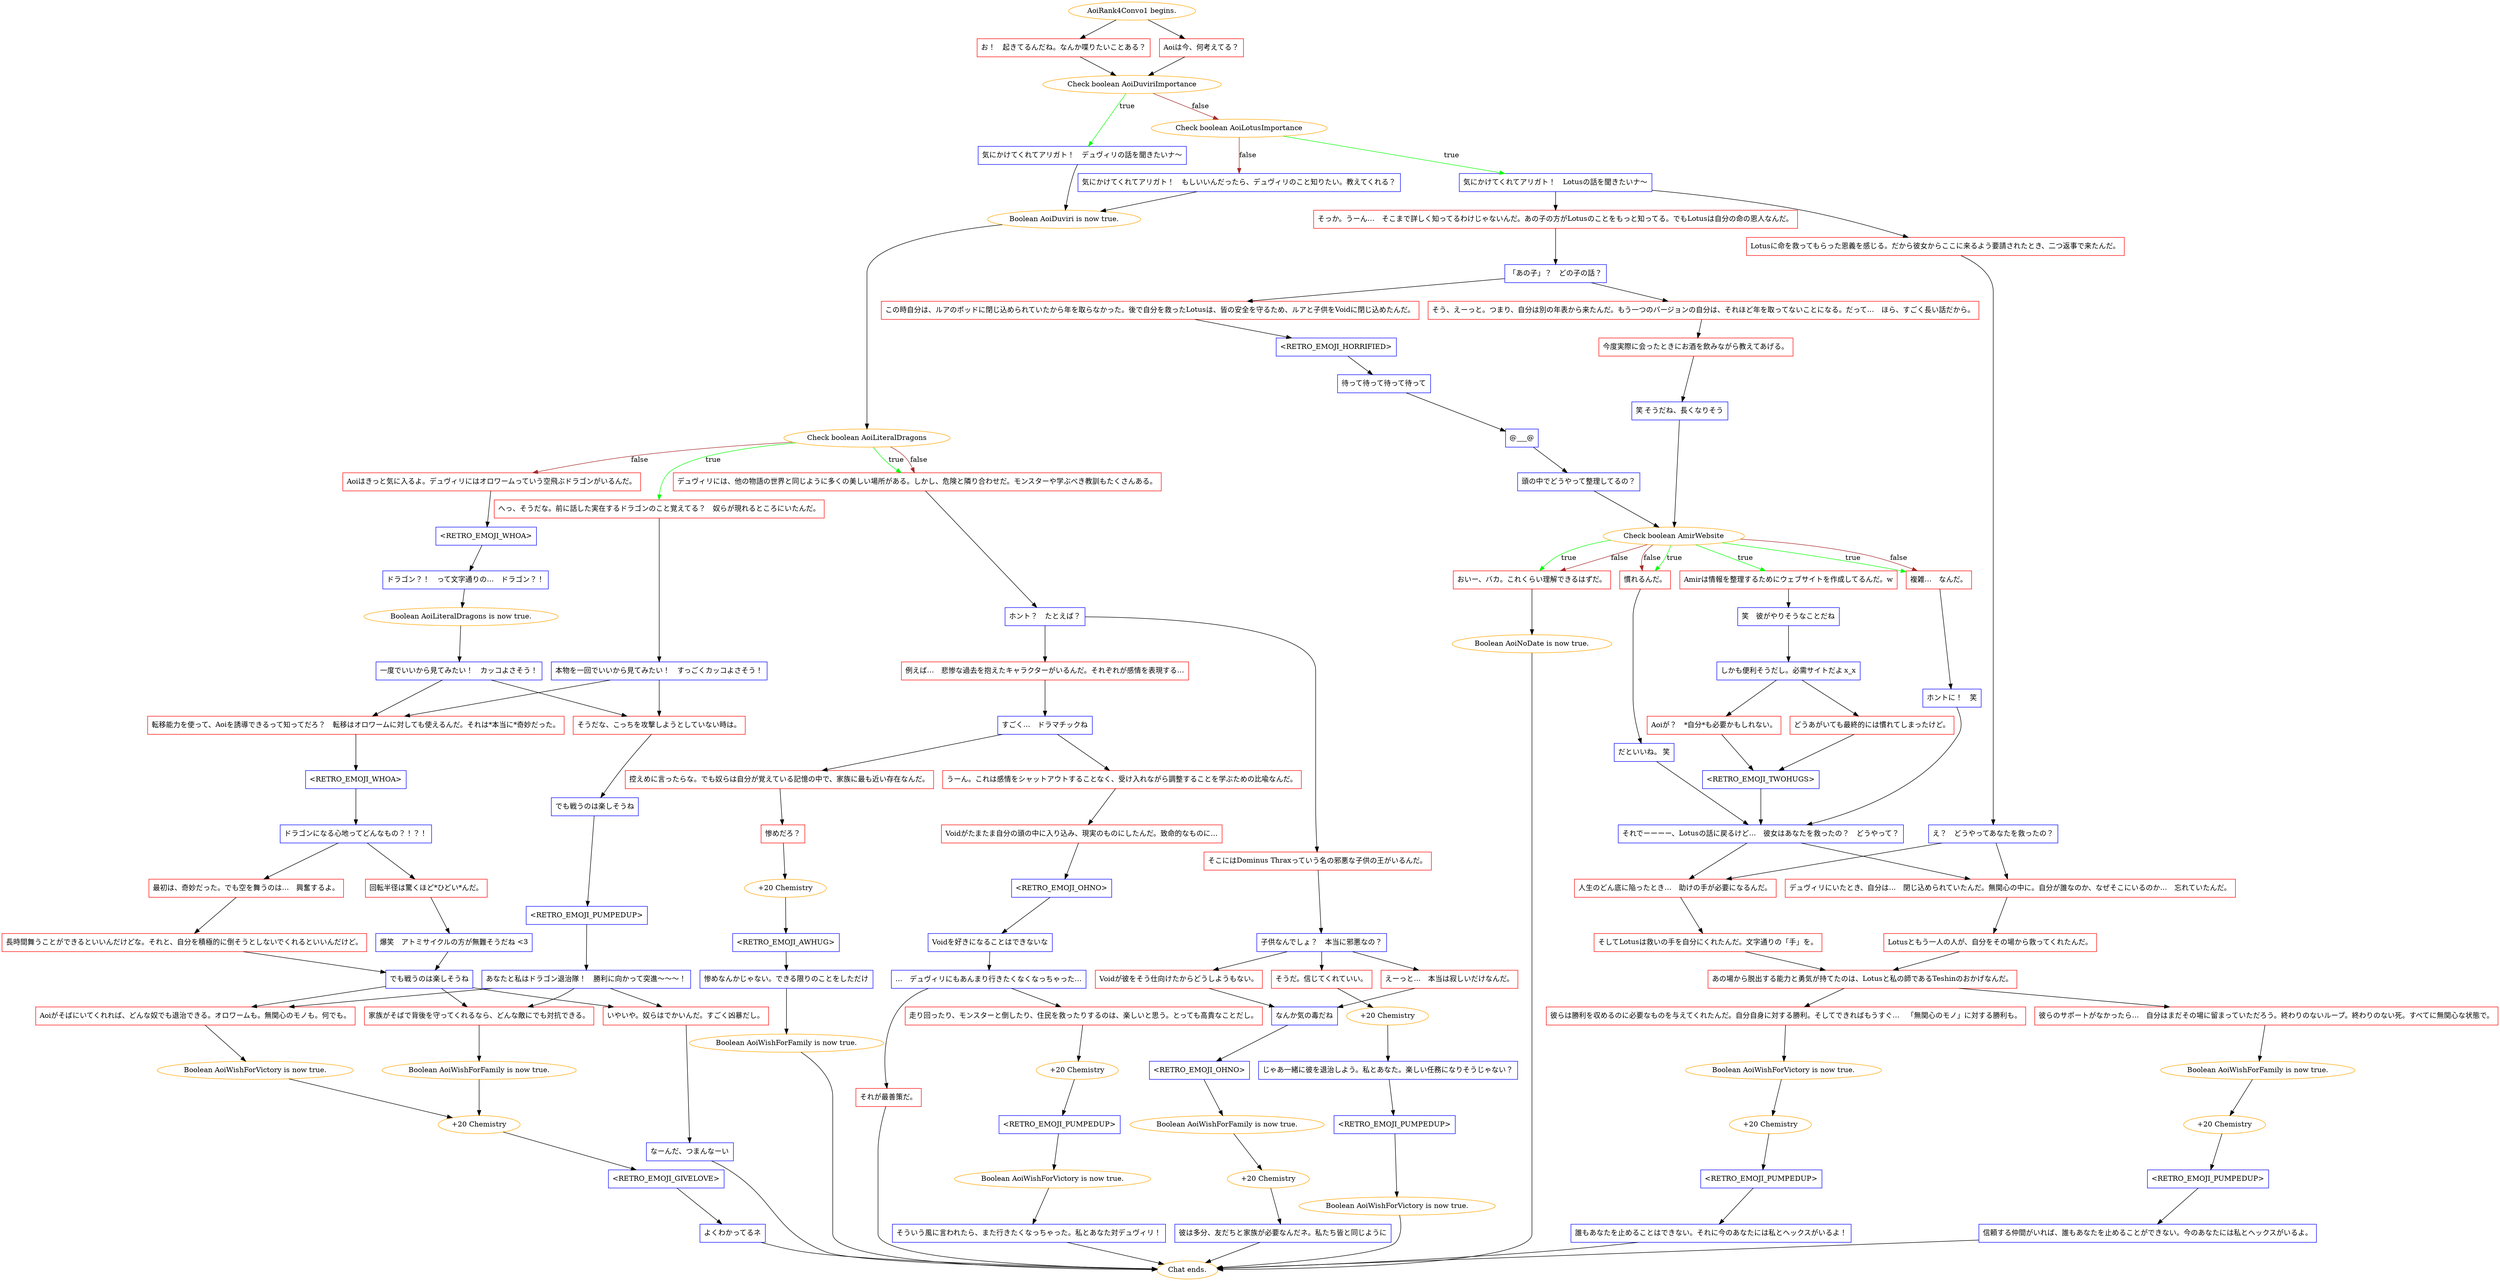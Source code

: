 digraph {
	"AoiRank4Convo1 begins." [color=orange];
		"AoiRank4Convo1 begins." -> j374577114;
		"AoiRank4Convo1 begins." -> j1908564248;
	j374577114 [label="お！　起きてるんだね。なんか喋りたいことある？",shape=box,color=red];
		j374577114 -> j1809401539;
	j1908564248 [label="Aoiは今、何考えてる？",shape=box,color=red];
		j1908564248 -> j1809401539;
	j1809401539 [label="Check boolean AoiDuviriImportance",color=orange];
		j1809401539 -> j1035356060 [label=true,color=green];
		j1809401539 -> j154481637 [label=false,color=brown];
	j1035356060 [label="気にかけてくれてアリガト！　デュヴィリの話を聞きたいナ～",shape=box,color=blue];
		j1035356060 -> j2368671069;
	j154481637 [label="Check boolean AoiLotusImportance",color=orange];
		j154481637 -> j2155140605 [label=true,color=green];
		j154481637 -> j759487663 [label=false,color=brown];
	j2368671069 [label="Boolean AoiDuviri is now true.",color=orange];
		j2368671069 -> j3275037065;
	j2155140605 [label="気にかけてくれてアリガト！　Lotusの話を聞きたいナ～",shape=box,color=blue];
		j2155140605 -> j3158186689;
		j2155140605 -> j480037152;
	j759487663 [label="気にかけてくれてアリガト！　もしいいんだったら、デュヴィリのこと知りたい。教えてくれる？",shape=box,color=blue];
		j759487663 -> j2368671069;
	j3275037065 [label="Check boolean AoiLiteralDragons",color=orange];
		j3275037065 -> j1036485921 [label=true,color=green];
		j3275037065 -> j1465813100 [label=true,color=green];
		j3275037065 -> j3844468298 [label=false,color=brown];
		j3275037065 -> j1465813100 [label=false,color=brown];
	j3158186689 [label="そっか。うーん…　そこまで詳しく知ってるわけじゃないんだ。あの子の方がLotusのことをもっと知ってる。でもLotusは自分の命の恩人なんだ。",shape=box,color=red];
		j3158186689 -> j3755639483;
	j480037152 [label="Lotusに命を救ってもらった恩義を感じる。だから彼女からここに来るよう要請されたとき、二つ返事で来たんだ。",shape=box,color=red];
		j480037152 -> j660087451;
	j1036485921 [label="へっ、そうだな。前に話した実在するドラゴンのこと覚えてる？　奴らが現れるところにいたんだ。",shape=box,color=red];
		j1036485921 -> j1647132540;
	j1465813100 [label="デュヴィリには、他の物語の世界と同じように多くの美しい場所がある。しかし、危険と隣り合わせだ。モンスターや学ぶべき教訓もたくさんある。",shape=box,color=red];
		j1465813100 -> j1028782881;
	j3844468298 [label="Aoiはきっと気に入るよ。デュヴィリにはオロワームっていう空飛ぶドラゴンがいるんだ。",shape=box,color=red];
		j3844468298 -> j2221076613;
	j3755639483 [label="「あの子」？　どの子の話？",shape=box,color=blue];
		j3755639483 -> j2944153197;
		j3755639483 -> j3855805513;
	j660087451 [label="え？　どうやってあなたを救ったの？",shape=box,color=blue];
		j660087451 -> j2387388524;
		j660087451 -> j506262412;
	j1647132540 [label="本物を一回でいいから見てみたい！　すっごくカッコよさそう！",shape=box,color=blue];
		j1647132540 -> j3344705586;
		j1647132540 -> j2924837027;
	j1028782881 [label="ホント？　たとえば？",shape=box,color=blue];
		j1028782881 -> j2752352202;
		j1028782881 -> j1136511250;
	j2221076613 [label="<RETRO_EMOJI_WHOA>",shape=box,color=blue];
		j2221076613 -> j1642305573;
	j2944153197 [label="この時自分は、ルアのポッドに閉じ込められていたから年を取らなかった。後で自分を救ったLotusは、皆の安全を守るため、ルアと子供をVoidに閉じ込めたんだ。",shape=box,color=red];
		j2944153197 -> j2336431652;
	j3855805513 [label="そう、えーっと。つまり、自分は別の年表から来たんだ。もう一つのバージョンの自分は、それほど年を取ってないことになる。だって…　ほら、すごく長い話だから。",shape=box,color=red];
		j3855805513 -> j2587219947;
	j2387388524 [label="デュヴィリにいたとき、自分は…　閉じ込められていたんだ。無関心の中に。自分が誰なのか、なぜそこにいるのか…　忘れていたんだ。",shape=box,color=red];
		j2387388524 -> j1153334907;
	j506262412 [label="人生のどん底に陥ったとき…　助けの手が必要になるんだ。",shape=box,color=red];
		j506262412 -> j303124749;
	j3344705586 [label="転移能力を使って、Aoiを誘導できるって知ってだろ？　転移はオロワームに対しても使えるんだ。それは*本当に*奇妙だった。",shape=box,color=red];
		j3344705586 -> j2212474638;
	j2924837027 [label="そうだな、こっちを攻撃しようとしていない時は。",shape=box,color=red];
		j2924837027 -> j2938949500;
	j2752352202 [label="そこにはDominus Thraxっていう名の邪悪な子供の王がいるんだ。",shape=box,color=red];
		j2752352202 -> j2684749910;
	j1136511250 [label="例えば…　悲惨な過去を抱えたキャラクターがいるんだ。それぞれが感情を表現する…",shape=box,color=red];
		j1136511250 -> j4288909682;
	j1642305573 [label="ドラゴン？！　って文字通りの…　ドラゴン？！",shape=box,color=blue];
		j1642305573 -> j3727814832;
	j2336431652 [label="<RETRO_EMOJI_HORRIFIED>",shape=box,color=blue];
		j2336431652 -> j1575903440;
	j2587219947 [label="今度実際に会ったときにお酒を飲みながら教えてあげる。",shape=box,color=red];
		j2587219947 -> j1104253913;
	j1153334907 [label="Lotusともう一人の人が、自分をその場から救ってくれたんだ。",shape=box,color=red];
		j1153334907 -> j3214690490;
	j303124749 [label="そしてLotusは救いの手を自分にくれたんだ。文字通りの「手」を。",shape=box,color=red];
		j303124749 -> j3214690490;
	j2212474638 [label="<RETRO_EMOJI_WHOA>",shape=box,color=blue];
		j2212474638 -> j2184679720;
	j2938949500 [label="でも戦うのは楽しそうね",shape=box,color=blue];
		j2938949500 -> j347324395;
	j2684749910 [label="子供なんでしょ？　本当に邪悪なの？",shape=box,color=blue];
		j2684749910 -> j214696358;
		j2684749910 -> j3422366208;
		j2684749910 -> j2174534192;
	j4288909682 [label="すごく…　ドラマチックね",shape=box,color=blue];
		j4288909682 -> j548090640;
		j4288909682 -> j1684529289;
	j3727814832 [label="Boolean AoiLiteralDragons is now true.",color=orange];
		j3727814832 -> j3843542385;
	j1575903440 [label="待って待って待って待って",shape=box,color=blue];
		j1575903440 -> j3374278769;
	j1104253913 [label="笑 そうだね、長くなりそう",shape=box,color=blue];
		j1104253913 -> j3403710368;
	j3214690490 [label="あの場から脱出する能力と勇気が持てたのは、Lotusと私の師であるTeshinのおかげなんだ。",shape=box,color=red];
		j3214690490 -> j3027697993;
		j3214690490 -> j2673229027;
	j2184679720 [label="ドラゴンになる心地ってどんなもの？！？！",shape=box,color=blue];
		j2184679720 -> j3166938642;
		j2184679720 -> j4140005429;
	j347324395 [label="<RETRO_EMOJI_PUMPEDUP>",shape=box,color=blue];
		j347324395 -> j3851282302;
	j214696358 [label="そうだ。信じてくれていい。",shape=box,color=red];
		j214696358 -> j2854117229;
	j3422366208 [label="えーっと…　本当は寂しいだけなんだ。",shape=box,color=red];
		j3422366208 -> j3906598104;
	j2174534192 [label="Voidが彼をそう仕向けたからどうしようもない。",shape=box,color=red];
		j2174534192 -> j3906598104;
	j548090640 [label="控えめに言ったらな。でも奴らは自分が覚えている記憶の中で、家族に最も近い存在なんだ。",shape=box,color=red];
		j548090640 -> j4256632500;
	j1684529289 [label="うーん。これは感情をシャットアウトすることなく、受け入れながら調整することを学ぶための比喩なんだ。",shape=box,color=red];
		j1684529289 -> j2921263108;
	j3843542385 [label="一度でいいから見てみたい！　カッコよさそう！",shape=box,color=blue];
		j3843542385 -> j3344705586;
		j3843542385 -> j2924837027;
	j3374278769 [label="@___@",shape=box,color=blue];
		j3374278769 -> j463741097;
	j3403710368 [label="Check boolean AmirWebsite",color=orange];
		j3403710368 -> j907703168 [label=true,color=green];
		j3403710368 -> j1818169735 [label=true,color=green];
		j3403710368 -> j1658003759 [label=true,color=green];
		j3403710368 -> j467222652 [label=true,color=green];
		j3403710368 -> j1818169735 [label=false,color=brown];
		j3403710368 -> j1658003759 [label=false,color=brown];
		j3403710368 -> j467222652 [label=false,color=brown];
	j3027697993 [label="彼らのサポートがなかったら…　自分はまだその場に留まっていただろう。終わりのないループ。終わりのない死。すべてに無関心な状態で。",shape=box,color=red];
		j3027697993 -> j233063083;
	j2673229027 [label="彼らは勝利を収めるのに必要なものを与えてくれたんだ。自分自身に対する勝利。そしてできればもうすぐ…　「無関心のモノ」に対する勝利も。",shape=box,color=red];
		j2673229027 -> j1978069107;
	j3166938642 [label="回転半径は驚くほど*ひどい*んだ。",shape=box,color=red];
		j3166938642 -> j932551296;
	j4140005429 [label="最初は、奇妙だった。でも空を舞うのは…　興奮するよ。",shape=box,color=red];
		j4140005429 -> j2485068028;
	j3851282302 [label="あなたと私はドラゴン退治隊！　勝利に向かって突進～～～！",shape=box,color=blue];
		j3851282302 -> j1633712766;
		j3851282302 -> j2126780837;
		j3851282302 -> j283406001;
	j2854117229 [label="+20 Chemistry",color=orange];
		j2854117229 -> j2033650800;
	j3906598104 [label="なんか気の毒だね",shape=box,color=blue];
		j3906598104 -> j796252407;
	j4256632500 [label="惨めだろ？",shape=box,color=red];
		j4256632500 -> j3964298765;
	j2921263108 [label="Voidがたまたま自分の頭の中に入り込み、現実のものにしたんだ。致命的なものに…",shape=box,color=red];
		j2921263108 -> j3682974855;
	j463741097 [label="頭の中でどうやって整理してるの？",shape=box,color=blue];
		j463741097 -> j3403710368;
	j907703168 [label="Amirは情報を整理するためにウェブサイトを作成してるんだ。w",shape=box,color=red];
		j907703168 -> j1609215635;
	j1818169735 [label="複雑…　なんだ。",shape=box,color=red];
		j1818169735 -> j4278728884;
	j1658003759 [label="慣れるんだ。",shape=box,color=red];
		j1658003759 -> j2257093668;
	j467222652 [label="おいー、バカ。これくらい理解できるはずだ。",shape=box,color=red];
		j467222652 -> j2246494386;
	j233063083 [label="Boolean AoiWishForFamily is now true.",color=orange];
		j233063083 -> j2610279569;
	j1978069107 [label="Boolean AoiWishForVictory is now true.",color=orange];
		j1978069107 -> j3400157629;
	j932551296 [label="爆笑　アトミサイクルの方が無難そうだね <3",shape=box,color=blue];
		j932551296 -> j726534334;
	j2485068028 [label="長時間舞うことができるといいんだけどな。それと、自分を積極的に倒そうとしないでくれるといいんだけど。",shape=box,color=red];
		j2485068028 -> j726534334;
	j1633712766 [label="Aoiがそばにいてくれれば、どんな奴でも退治できる。オロワームも。無関心のモノも。何でも。",shape=box,color=red];
		j1633712766 -> j160525053;
	j2126780837 [label="家族がそばで背後を守ってくれるなら、どんな敵にでも対抗できる。",shape=box,color=red];
		j2126780837 -> j2917132044;
	j283406001 [label="いやいや。奴らはでかいんだ。すごく凶暴だし。",shape=box,color=red];
		j283406001 -> j3066328138;
	j2033650800 [label="じゃあ一緒に彼を退治しよう。私とあなた。楽しい任務になりそうじゃない？",shape=box,color=blue];
		j2033650800 -> j3272168861;
	j796252407 [label="<RETRO_EMOJI_OHNO>",shape=box,color=blue];
		j796252407 -> j2434130065;
	j3964298765 [label="+20 Chemistry",color=orange];
		j3964298765 -> j3347097557;
	j3682974855 [label="<RETRO_EMOJI_OHNO>",shape=box,color=blue];
		j3682974855 -> j1598853342;
	j1609215635 [label="笑　彼がやりそうなことだね",shape=box,color=blue];
		j1609215635 -> j2364370260;
	j4278728884 [label="ホントに！　笑",shape=box,color=blue];
		j4278728884 -> j1899579800;
	j2257093668 [label="だといいね。 笑",shape=box,color=blue];
		j2257093668 -> j1899579800;
	j2246494386 [label="Boolean AoiNoDate is now true.",color=orange];
		j2246494386 -> "Chat ends.";
	j2610279569 [label="+20 Chemistry",color=orange];
		j2610279569 -> j4246167099;
	j3400157629 [label="+20 Chemistry",color=orange];
		j3400157629 -> j1761072581;
	j726534334 [label="でも戦うのは楽しそうね",shape=box,color=blue];
		j726534334 -> j1633712766;
		j726534334 -> j2126780837;
		j726534334 -> j283406001;
	j160525053 [label="Boolean AoiWishForVictory is now true.",color=orange];
		j160525053 -> j2220250750;
	j2917132044 [label="Boolean AoiWishForFamily is now true.",color=orange];
		j2917132044 -> j2220250750;
	j3066328138 [label="なーんだ、つまんなーい",shape=box,color=blue];
		j3066328138 -> "Chat ends.";
	j3272168861 [label="<RETRO_EMOJI_PUMPEDUP>",shape=box,color=blue];
		j3272168861 -> j1215465885;
	j2434130065 [label="Boolean AoiWishForFamily is now true.",color=orange];
		j2434130065 -> j3985362489;
	j3347097557 [label="<RETRO_EMOJI_AWHUG>",shape=box,color=blue];
		j3347097557 -> j3625095429;
	j1598853342 [label="Voidを好きになることはできないな",shape=box,color=blue];
		j1598853342 -> j23211702;
	j2364370260 [label="しかも便利そうだし。必需サイトだよ x_x",shape=box,color=blue];
		j2364370260 -> j1806616347;
		j2364370260 -> j2409437331;
	j1899579800 [label="それでーーーー、Lotusの話に戻るけど…　彼女はあなたを救ったの？　どうやって？",shape=box,color=blue];
		j1899579800 -> j2387388524;
		j1899579800 -> j506262412;
	"Chat ends." [color=orange];
	j4246167099 [label="<RETRO_EMOJI_PUMPEDUP>",shape=box,color=blue];
		j4246167099 -> j2979669546;
	j1761072581 [label="<RETRO_EMOJI_PUMPEDUP>",shape=box,color=blue];
		j1761072581 -> j2599793753;
	j2220250750 [label="+20 Chemistry",color=orange];
		j2220250750 -> j2904839966;
	j1215465885 [label="Boolean AoiWishForVictory is now true.",color=orange];
		j1215465885 -> "Chat ends.";
	j3985362489 [label="+20 Chemistry",color=orange];
		j3985362489 -> j2567883420;
	j3625095429 [label="惨めなんかじゃない。できる限りのことをしただけ",shape=box,color=blue];
		j3625095429 -> j3844152326;
	j23211702 [label="…　デュヴィリにもあんまり行きたくなくなっちゃった…",shape=box,color=blue];
		j23211702 -> j2602754242;
		j23211702 -> j3926575850;
	j1806616347 [label="Aoiが？　*自分*も必要かもしれない。",shape=box,color=red];
		j1806616347 -> j4238824278;
	j2409437331 [label="どうあがいても最終的には慣れてしまったけど。",shape=box,color=red];
		j2409437331 -> j4238824278;
	j2979669546 [label="信頼する仲間がいれば、誰もあなたを止めることができない。今のあなたには私とヘックスがいるよ。",shape=box,color=blue];
		j2979669546 -> "Chat ends.";
	j2599793753 [label="誰もあなたを止めることはできない。それに今のあなたには私とヘックスがいるよ！",shape=box,color=blue];
		j2599793753 -> "Chat ends.";
	j2904839966 [label="<RETRO_EMOJI_GIVELOVE>",shape=box,color=blue];
		j2904839966 -> j548174943;
	j2567883420 [label="彼は多分、友だちと家族が必要なんだネ。私たち皆と同じように",shape=box,color=blue];
		j2567883420 -> "Chat ends.";
	j3844152326 [label="Boolean AoiWishForFamily is now true.",color=orange];
		j3844152326 -> "Chat ends.";
	j2602754242 [label="それが最善策だ。",shape=box,color=red];
		j2602754242 -> "Chat ends.";
	j3926575850 [label="走り回ったり、モンスターと倒したり、住民を救ったりするのは、楽しいと思う。とっても高貴なことだし。",shape=box,color=red];
		j3926575850 -> j3307758534;
	j4238824278 [label="<RETRO_EMOJI_TWOHUGS>",shape=box,color=blue];
		j4238824278 -> j1899579800;
	j548174943 [label="よくわかってるネ",shape=box,color=blue];
		j548174943 -> "Chat ends.";
	j3307758534 [label="+20 Chemistry",color=orange];
		j3307758534 -> j2909460817;
	j2909460817 [label="<RETRO_EMOJI_PUMPEDUP>",shape=box,color=blue];
		j2909460817 -> j1988994071;
	j1988994071 [label="Boolean AoiWishForVictory is now true.",color=orange];
		j1988994071 -> j2893573475;
	j2893573475 [label="そういう風に言われたら、また行きたくなっちゃった。私とあなた対デュヴィリ！",shape=box,color=blue];
		j2893573475 -> "Chat ends.";
}